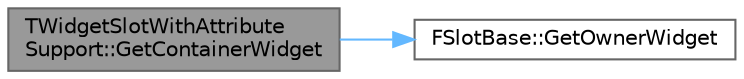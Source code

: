 digraph "TWidgetSlotWithAttributeSupport::GetContainerWidget"
{
 // INTERACTIVE_SVG=YES
 // LATEX_PDF_SIZE
  bgcolor="transparent";
  edge [fontname=Helvetica,fontsize=10,labelfontname=Helvetica,labelfontsize=10];
  node [fontname=Helvetica,fontsize=10,shape=box,height=0.2,width=0.4];
  rankdir="LR";
  Node1 [id="Node000001",label="TWidgetSlotWithAttribute\lSupport::GetContainerWidget",height=0.2,width=0.4,color="gray40", fillcolor="grey60", style="filled", fontcolor="black",tooltip=" "];
  Node1 -> Node2 [id="edge1_Node000001_Node000002",color="steelblue1",style="solid",tooltip=" "];
  Node2 [id="Node000002",label="FSlotBase::GetOwnerWidget",height=0.2,width=0.4,color="grey40", fillcolor="white", style="filled",URL="$dd/d98/classFSlotBase.html#a485e6d8485320cbdfd0c552fbde679f2",tooltip="Access the widget that own the slot."];
}
